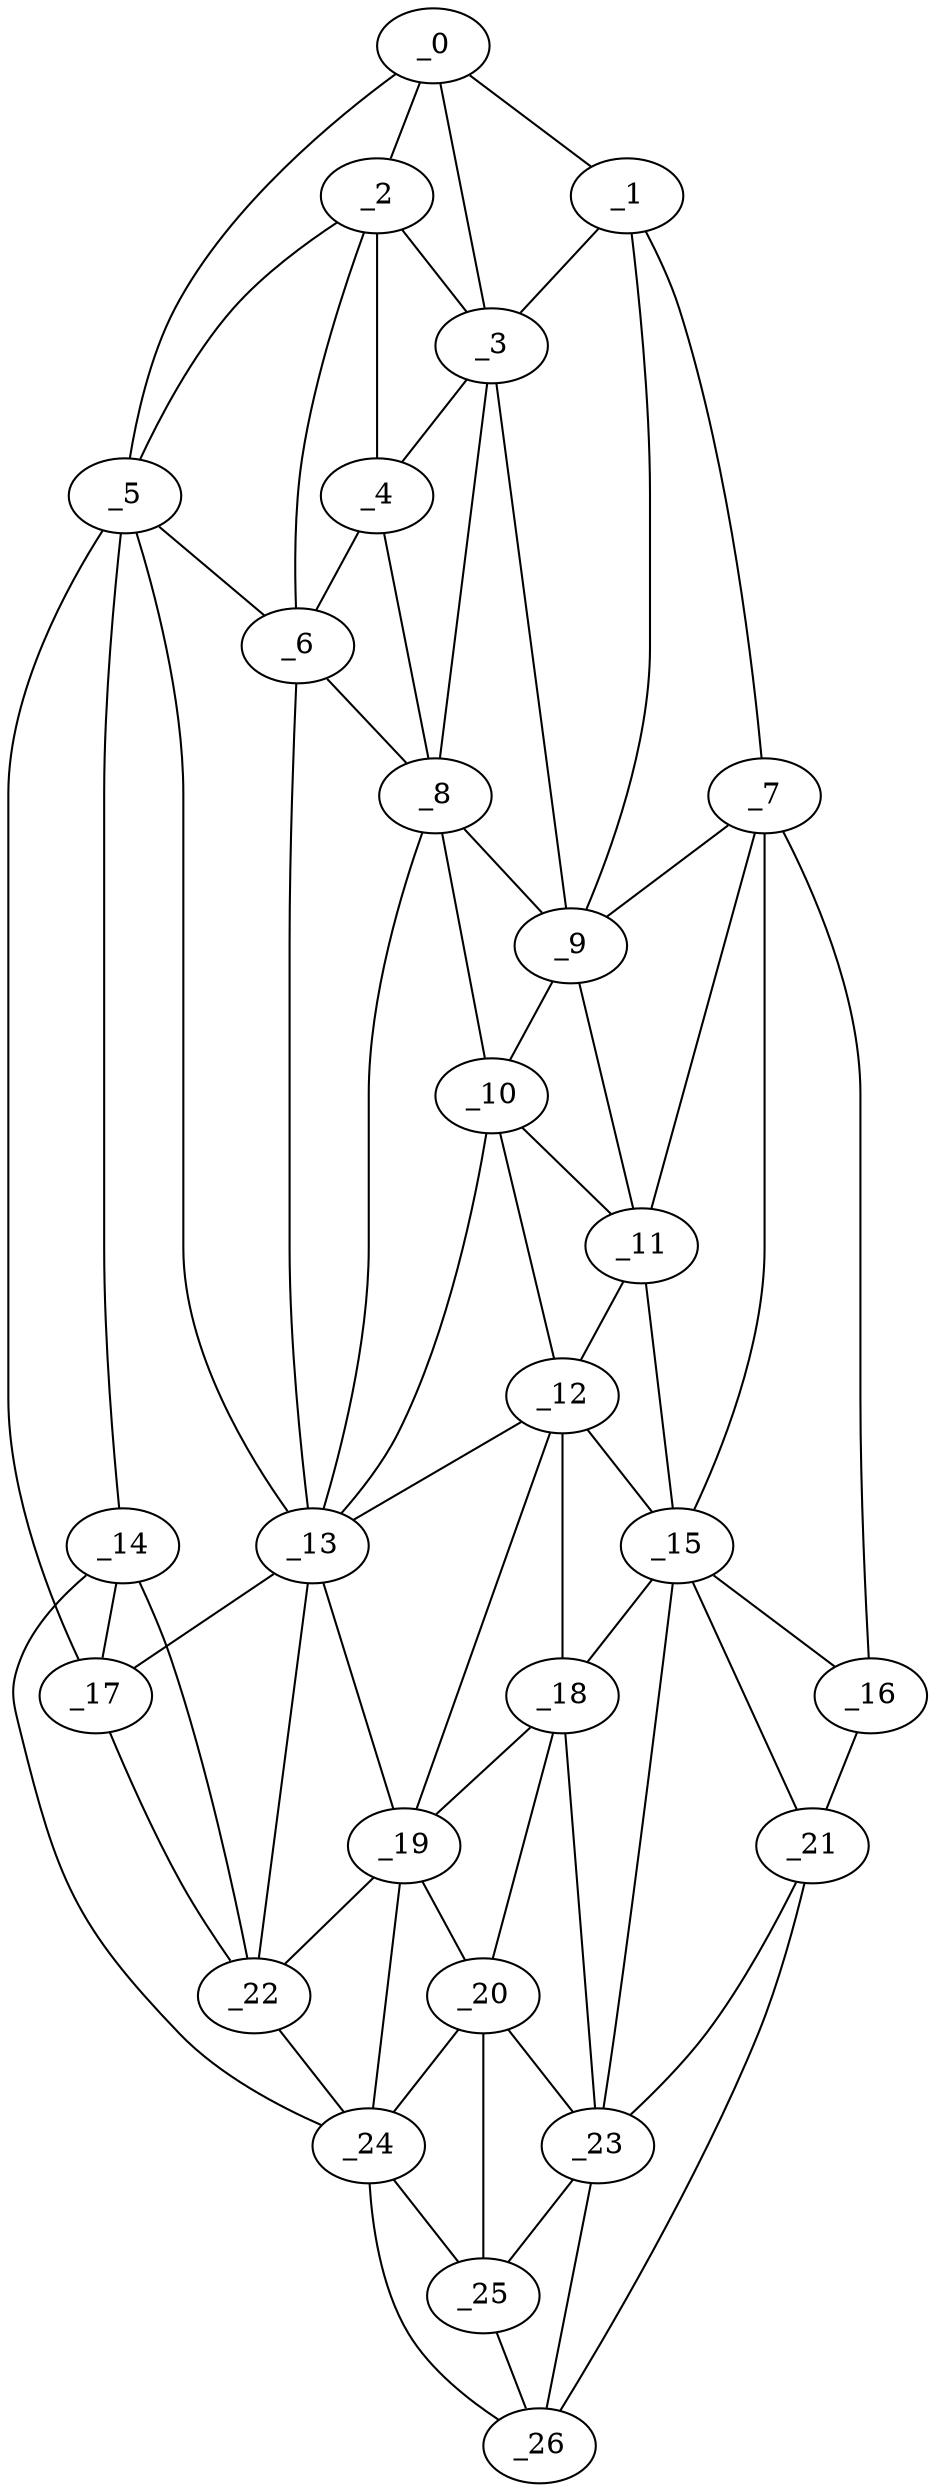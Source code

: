 graph "obj30__190.gxl" {
	_0	 [x=26,
		y=85];
	_1	 [x=36,
		y=98];
	_0 -- _1	 [valence=1];
	_2	 [x=39,
		y=70];
	_0 -- _2	 [valence=2];
	_3	 [x=41,
		y=82];
	_0 -- _3	 [valence=1];
	_5	 [x=47,
		y=6];
	_0 -- _5	 [valence=1];
	_1 -- _3	 [valence=2];
	_7	 [x=53,
		y=104];
	_1 -- _7	 [valence=1];
	_9	 [x=56,
		y=87];
	_1 -- _9	 [valence=1];
	_2 -- _3	 [valence=2];
	_4	 [x=43,
		y=71];
	_2 -- _4	 [valence=2];
	_2 -- _5	 [valence=2];
	_6	 [x=49,
		y=69];
	_2 -- _6	 [valence=1];
	_3 -- _4	 [valence=1];
	_8	 [x=55,
		y=74];
	_3 -- _8	 [valence=2];
	_3 -- _9	 [valence=2];
	_4 -- _6	 [valence=2];
	_4 -- _8	 [valence=1];
	_5 -- _6	 [valence=2];
	_13	 [x=76,
		y=60];
	_5 -- _13	 [valence=2];
	_14	 [x=79,
		y=7];
	_5 -- _14	 [valence=1];
	_17	 [x=89,
		y=47];
	_5 -- _17	 [valence=2];
	_6 -- _8	 [valence=1];
	_6 -- _13	 [valence=1];
	_7 -- _9	 [valence=2];
	_11	 [x=68,
		y=91];
	_7 -- _11	 [valence=1];
	_15	 [x=80,
		y=98];
	_7 -- _15	 [valence=2];
	_16	 [x=85,
		y=112];
	_7 -- _16	 [valence=1];
	_8 -- _9	 [valence=2];
	_10	 [x=65,
		y=78];
	_8 -- _10	 [valence=2];
	_8 -- _13	 [valence=2];
	_9 -- _10	 [valence=2];
	_9 -- _11	 [valence=1];
	_10 -- _11	 [valence=2];
	_12	 [x=74,
		y=76];
	_10 -- _12	 [valence=1];
	_10 -- _13	 [valence=2];
	_11 -- _12	 [valence=1];
	_11 -- _15	 [valence=2];
	_12 -- _13	 [valence=2];
	_12 -- _15	 [valence=2];
	_18	 [x=90,
		y=78];
	_12 -- _18	 [valence=2];
	_19	 [x=94,
		y=71];
	_12 -- _19	 [valence=2];
	_13 -- _17	 [valence=1];
	_13 -- _19	 [valence=2];
	_22	 [x=97,
		y=57];
	_13 -- _22	 [valence=2];
	_14 -- _17	 [valence=1];
	_14 -- _22	 [valence=2];
	_24	 [x=103,
		y=70];
	_14 -- _24	 [valence=1];
	_15 -- _16	 [valence=1];
	_15 -- _18	 [valence=1];
	_21	 [x=96,
		y=101];
	_15 -- _21	 [valence=1];
	_23	 [x=97,
		y=85];
	_15 -- _23	 [valence=2];
	_16 -- _21	 [valence=1];
	_17 -- _22	 [valence=2];
	_18 -- _19	 [valence=2];
	_20	 [x=96,
		y=77];
	_18 -- _20	 [valence=2];
	_18 -- _23	 [valence=2];
	_19 -- _20	 [valence=2];
	_19 -- _22	 [valence=2];
	_19 -- _24	 [valence=2];
	_20 -- _23	 [valence=1];
	_20 -- _24	 [valence=2];
	_25	 [x=103,
		y=78];
	_20 -- _25	 [valence=2];
	_21 -- _23	 [valence=2];
	_26	 [x=106,
		y=90];
	_21 -- _26	 [valence=1];
	_22 -- _24	 [valence=1];
	_23 -- _25	 [valence=1];
	_23 -- _26	 [valence=2];
	_24 -- _25	 [valence=1];
	_24 -- _26	 [valence=1];
	_25 -- _26	 [valence=2];
}
